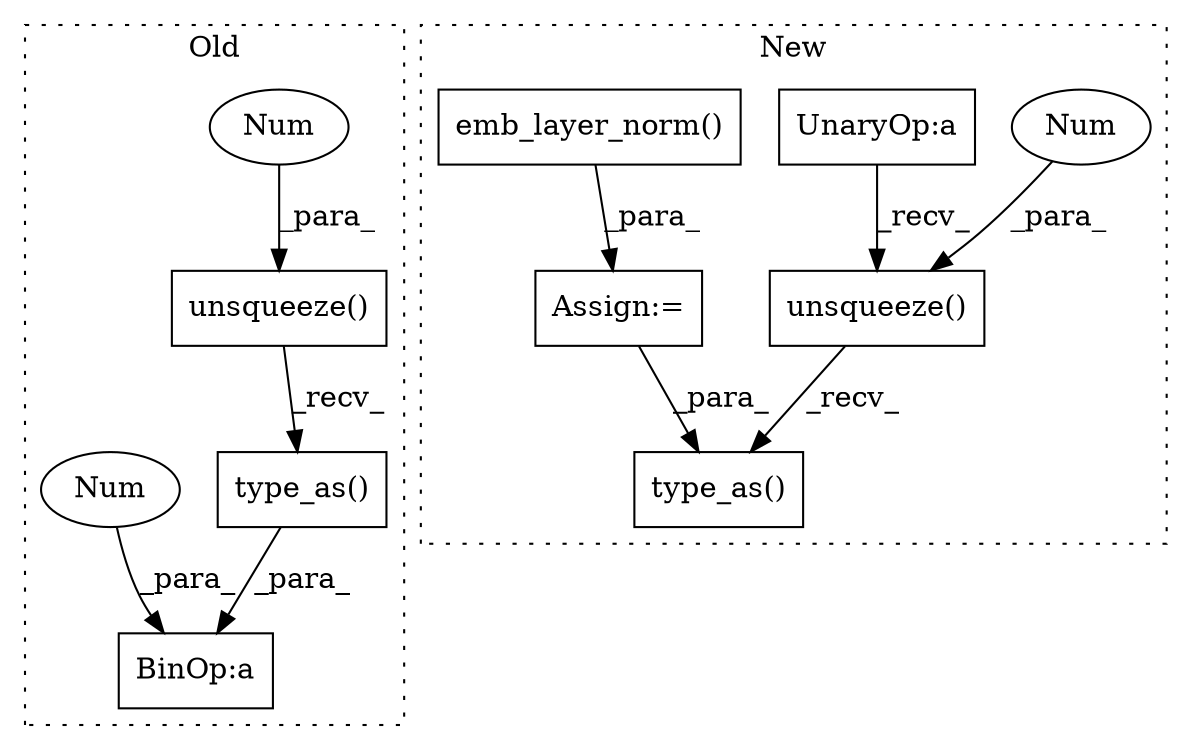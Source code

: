 digraph G {
subgraph cluster0 {
1 [label="type_as()" a="75" s="6308,6344" l="35,1" shape="box"];
5 [label="unsqueeze()" a="75" s="6308,6333" l="23,1" shape="box"];
7 [label="Num" a="76" s="6331" l="2" shape="ellipse"];
8 [label="BinOp:a" a="82" s="6305" l="3" shape="box"];
9 [label="Num" a="76" s="6304" l="1" shape="ellipse"];
label = "Old";
style="dotted";
}
subgraph cluster1 {
2 [label="unsqueeze()" a="75" s="6327,6355" l="26,1" shape="box"];
3 [label="Num" a="76" s="6353" l="2" shape="ellipse"];
4 [label="type_as()" a="75" s="6327,6366" l="38,1" shape="box"];
6 [label="UnaryOp:a" a="61" s="6327" l="15" shape="box"];
10 [label="emb_layer_norm()" a="75" s="6118,6139" l="20,1" shape="box"];
11 [label="Assign:=" a="68" s="6115" l="3" shape="box"];
label = "New";
style="dotted";
}
1 -> 8 [label="_para_"];
2 -> 4 [label="_recv_"];
3 -> 2 [label="_para_"];
5 -> 1 [label="_recv_"];
6 -> 2 [label="_recv_"];
7 -> 5 [label="_para_"];
9 -> 8 [label="_para_"];
10 -> 11 [label="_para_"];
11 -> 4 [label="_para_"];
}